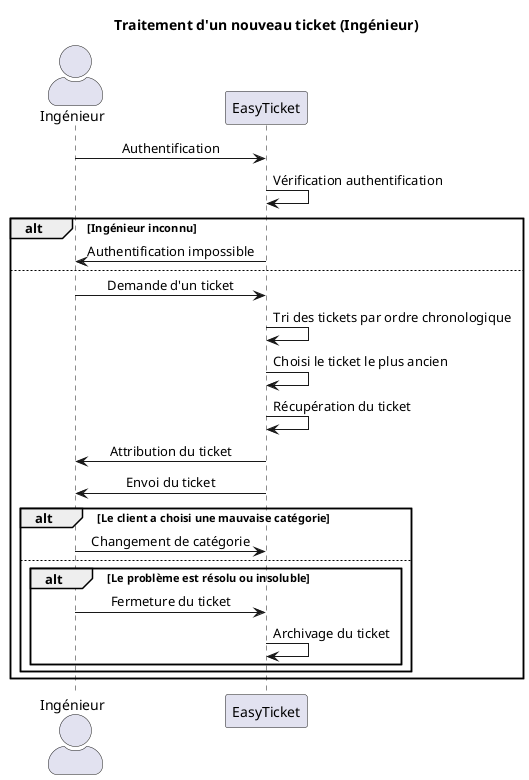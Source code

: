 @startuml

title Traitement d'un nouveau ticket (Ingénieur)
skinparam sequenceMessageAlign center
skinparam ActorStyle awesome

actor Ingénieur as a
participant EasyTicket as t

a -> t: Authentification
t -> t: Vérification authentification
alt Ingénieur inconnu
  t -> a: Authentification impossible
else
  a -> t: Demande d'un ticket
  t -> t: Tri des tickets par ordre chronologique
  t -> t: Choisi le ticket le plus ancien
  t -> t: Récupération du ticket
  a <- t: Attribution du ticket
  a <- t: Envoi du ticket
  
  alt Le client a choisi une mauvaise catégorie
    a -> t: Changement de catégorie
  else
    alt Le problème est résolu ou insoluble
      a -> t: Fermeture du ticket
      t -> t: Archivage du ticket
    end
  end
end
@enduml
